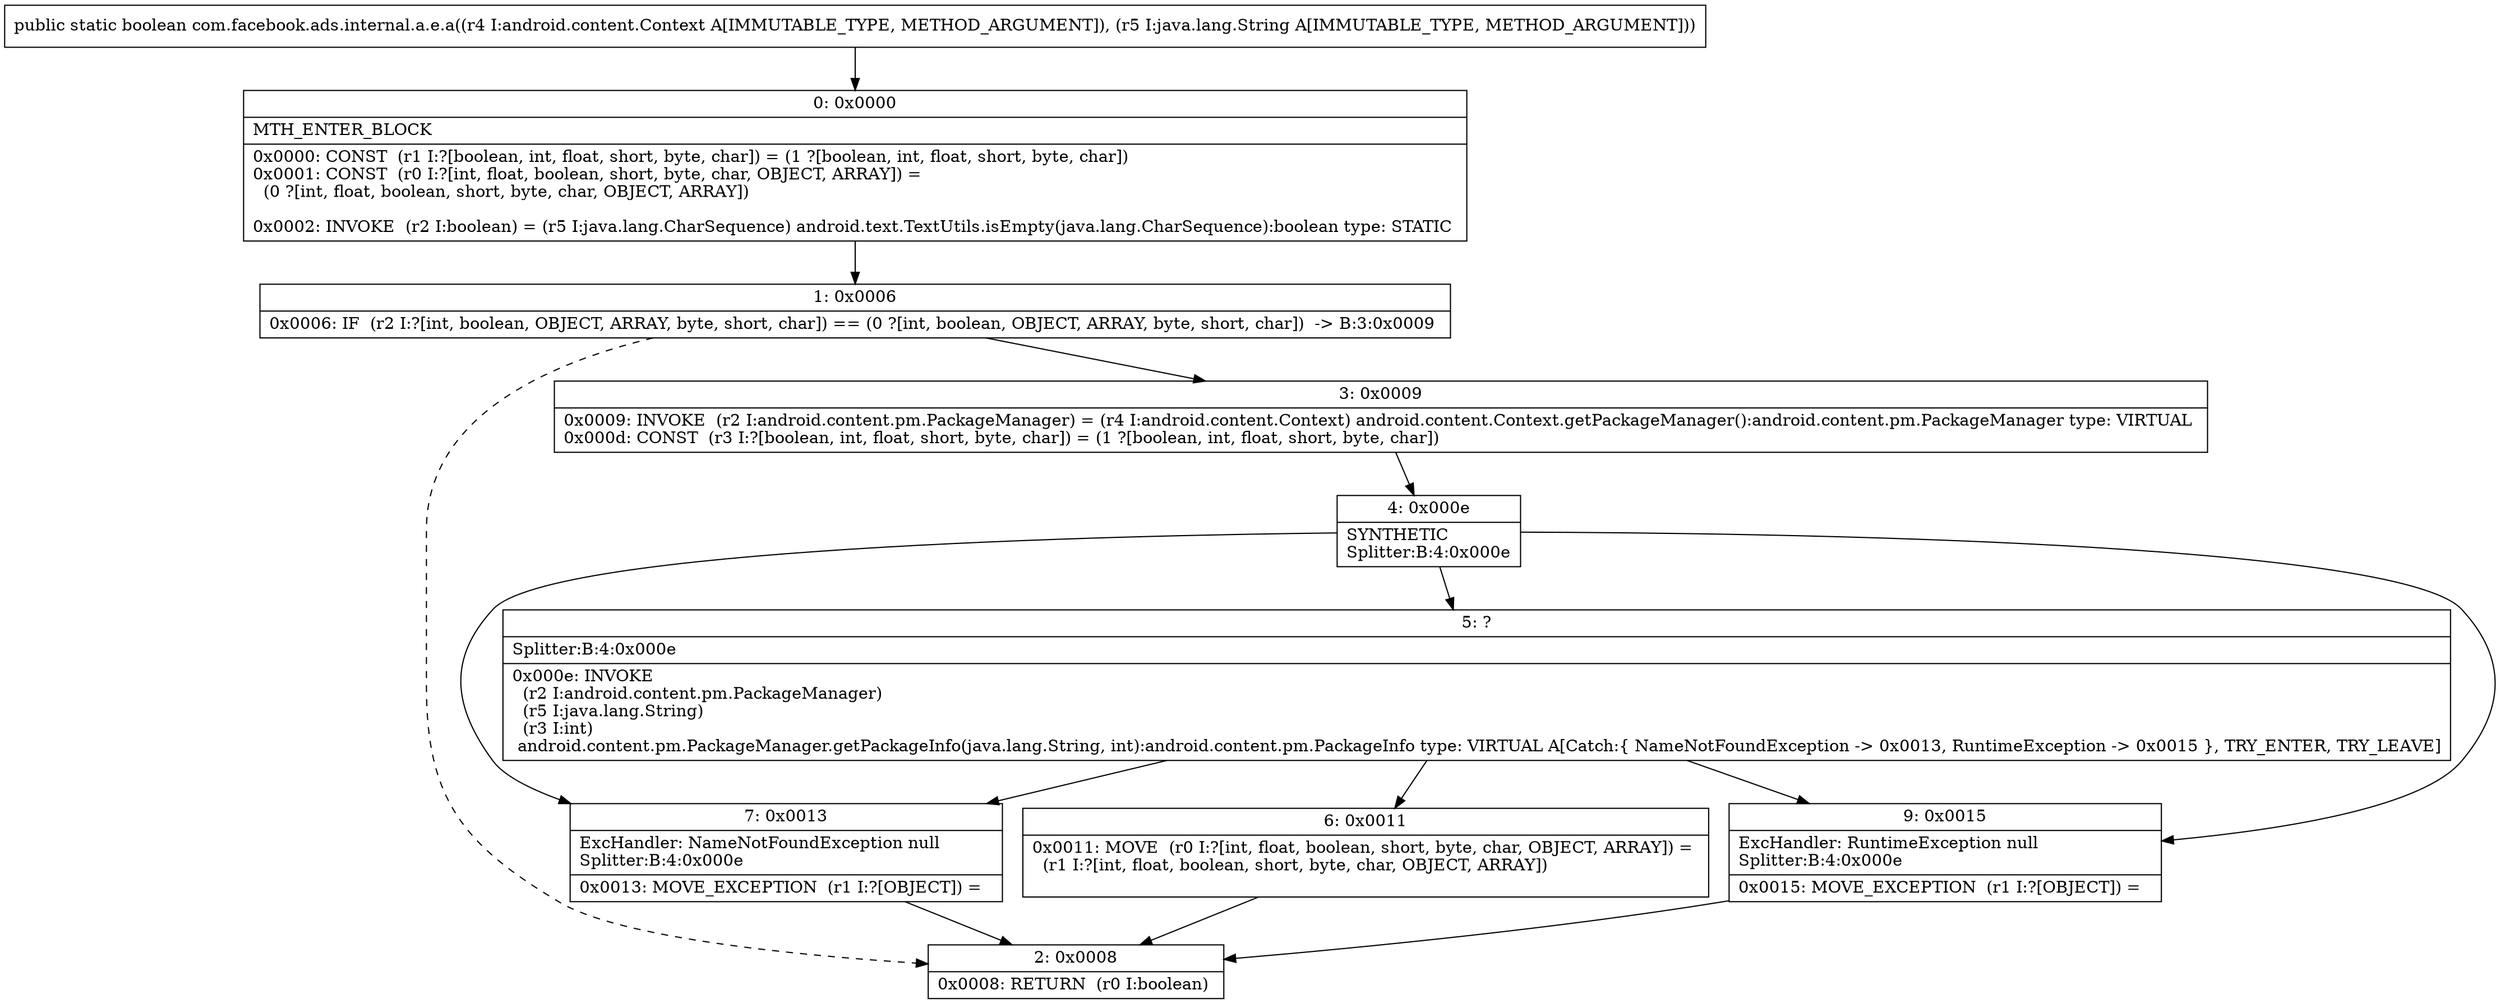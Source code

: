 digraph "CFG forcom.facebook.ads.internal.a.e.a(Landroid\/content\/Context;Ljava\/lang\/String;)Z" {
Node_0 [shape=record,label="{0\:\ 0x0000|MTH_ENTER_BLOCK\l|0x0000: CONST  (r1 I:?[boolean, int, float, short, byte, char]) = (1 ?[boolean, int, float, short, byte, char]) \l0x0001: CONST  (r0 I:?[int, float, boolean, short, byte, char, OBJECT, ARRAY]) = \l  (0 ?[int, float, boolean, short, byte, char, OBJECT, ARRAY])\l \l0x0002: INVOKE  (r2 I:boolean) = (r5 I:java.lang.CharSequence) android.text.TextUtils.isEmpty(java.lang.CharSequence):boolean type: STATIC \l}"];
Node_1 [shape=record,label="{1\:\ 0x0006|0x0006: IF  (r2 I:?[int, boolean, OBJECT, ARRAY, byte, short, char]) == (0 ?[int, boolean, OBJECT, ARRAY, byte, short, char])  \-\> B:3:0x0009 \l}"];
Node_2 [shape=record,label="{2\:\ 0x0008|0x0008: RETURN  (r0 I:boolean) \l}"];
Node_3 [shape=record,label="{3\:\ 0x0009|0x0009: INVOKE  (r2 I:android.content.pm.PackageManager) = (r4 I:android.content.Context) android.content.Context.getPackageManager():android.content.pm.PackageManager type: VIRTUAL \l0x000d: CONST  (r3 I:?[boolean, int, float, short, byte, char]) = (1 ?[boolean, int, float, short, byte, char]) \l}"];
Node_4 [shape=record,label="{4\:\ 0x000e|SYNTHETIC\lSplitter:B:4:0x000e\l}"];
Node_5 [shape=record,label="{5\:\ ?|Splitter:B:4:0x000e\l|0x000e: INVOKE  \l  (r2 I:android.content.pm.PackageManager)\l  (r5 I:java.lang.String)\l  (r3 I:int)\l android.content.pm.PackageManager.getPackageInfo(java.lang.String, int):android.content.pm.PackageInfo type: VIRTUAL A[Catch:\{ NameNotFoundException \-\> 0x0013, RuntimeException \-\> 0x0015 \}, TRY_ENTER, TRY_LEAVE]\l}"];
Node_6 [shape=record,label="{6\:\ 0x0011|0x0011: MOVE  (r0 I:?[int, float, boolean, short, byte, char, OBJECT, ARRAY]) = \l  (r1 I:?[int, float, boolean, short, byte, char, OBJECT, ARRAY])\l \l}"];
Node_7 [shape=record,label="{7\:\ 0x0013|ExcHandler: NameNotFoundException null\lSplitter:B:4:0x000e\l|0x0013: MOVE_EXCEPTION  (r1 I:?[OBJECT]) =  \l}"];
Node_9 [shape=record,label="{9\:\ 0x0015|ExcHandler: RuntimeException null\lSplitter:B:4:0x000e\l|0x0015: MOVE_EXCEPTION  (r1 I:?[OBJECT]) =  \l}"];
MethodNode[shape=record,label="{public static boolean com.facebook.ads.internal.a.e.a((r4 I:android.content.Context A[IMMUTABLE_TYPE, METHOD_ARGUMENT]), (r5 I:java.lang.String A[IMMUTABLE_TYPE, METHOD_ARGUMENT])) }"];
MethodNode -> Node_0;
Node_0 -> Node_1;
Node_1 -> Node_2[style=dashed];
Node_1 -> Node_3;
Node_3 -> Node_4;
Node_4 -> Node_5;
Node_4 -> Node_7;
Node_4 -> Node_9;
Node_5 -> Node_6;
Node_5 -> Node_7;
Node_5 -> Node_9;
Node_6 -> Node_2;
Node_7 -> Node_2;
Node_9 -> Node_2;
}

